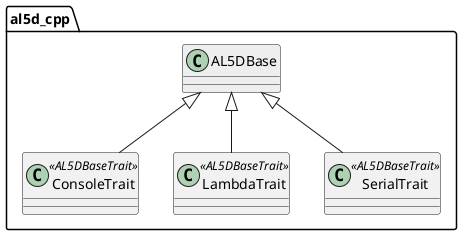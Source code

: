 @startuml

namespace al5d_cpp {
    class AL5DBase #eee

    class ConsoleTrait<<AL5DBaseTrait>>
    class LambdaTrait<<AL5DBaseTrait>>
    class SerialTrait<<AL5DBaseTrait>>

    AL5DBase <|-- ConsoleTrait
    AL5DBase <|-- LambdaTrait
    AL5DBase <|-- SerialTrait
}

@enduml
